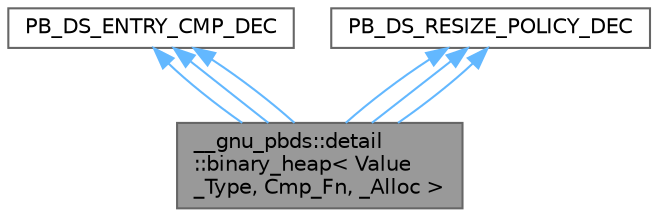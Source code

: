 digraph "__gnu_pbds::detail::binary_heap&lt; Value_Type, Cmp_Fn, _Alloc &gt;"
{
 // LATEX_PDF_SIZE
  bgcolor="transparent";
  edge [fontname=Helvetica,fontsize=10,labelfontname=Helvetica,labelfontsize=10];
  node [fontname=Helvetica,fontsize=10,shape=box,height=0.2,width=0.4];
  Node1 [id="Node000001",label="__gnu_pbds::detail\l::binary_heap\< Value\l_Type, Cmp_Fn, _Alloc \>",height=0.2,width=0.4,color="gray40", fillcolor="grey60", style="filled", fontcolor="black",tooltip=" "];
  Node2 -> Node1 [id="edge13_Node000001_Node000002",dir="back",color="steelblue1",style="solid",tooltip=" "];
  Node2 [id="Node000002",label="PB_DS_ENTRY_CMP_DEC",height=0.2,width=0.4,color="gray40", fillcolor="white", style="filled",tooltip=" "];
  Node3 -> Node1 [id="edge14_Node000001_Node000003",dir="back",color="steelblue1",style="solid",tooltip=" "];
  Node3 [id="Node000003",label="PB_DS_RESIZE_POLICY_DEC",height=0.2,width=0.4,color="gray40", fillcolor="white", style="filled",tooltip=" "];
  Node2 -> Node1 [id="edge15_Node000001_Node000002",dir="back",color="steelblue1",style="solid",tooltip=" "];
  Node3 -> Node1 [id="edge16_Node000001_Node000003",dir="back",color="steelblue1",style="solid",tooltip=" "];
  Node2 -> Node1 [id="edge17_Node000001_Node000002",dir="back",color="steelblue1",style="solid",tooltip=" "];
  Node3 -> Node1 [id="edge18_Node000001_Node000003",dir="back",color="steelblue1",style="solid",tooltip=" "];
}
